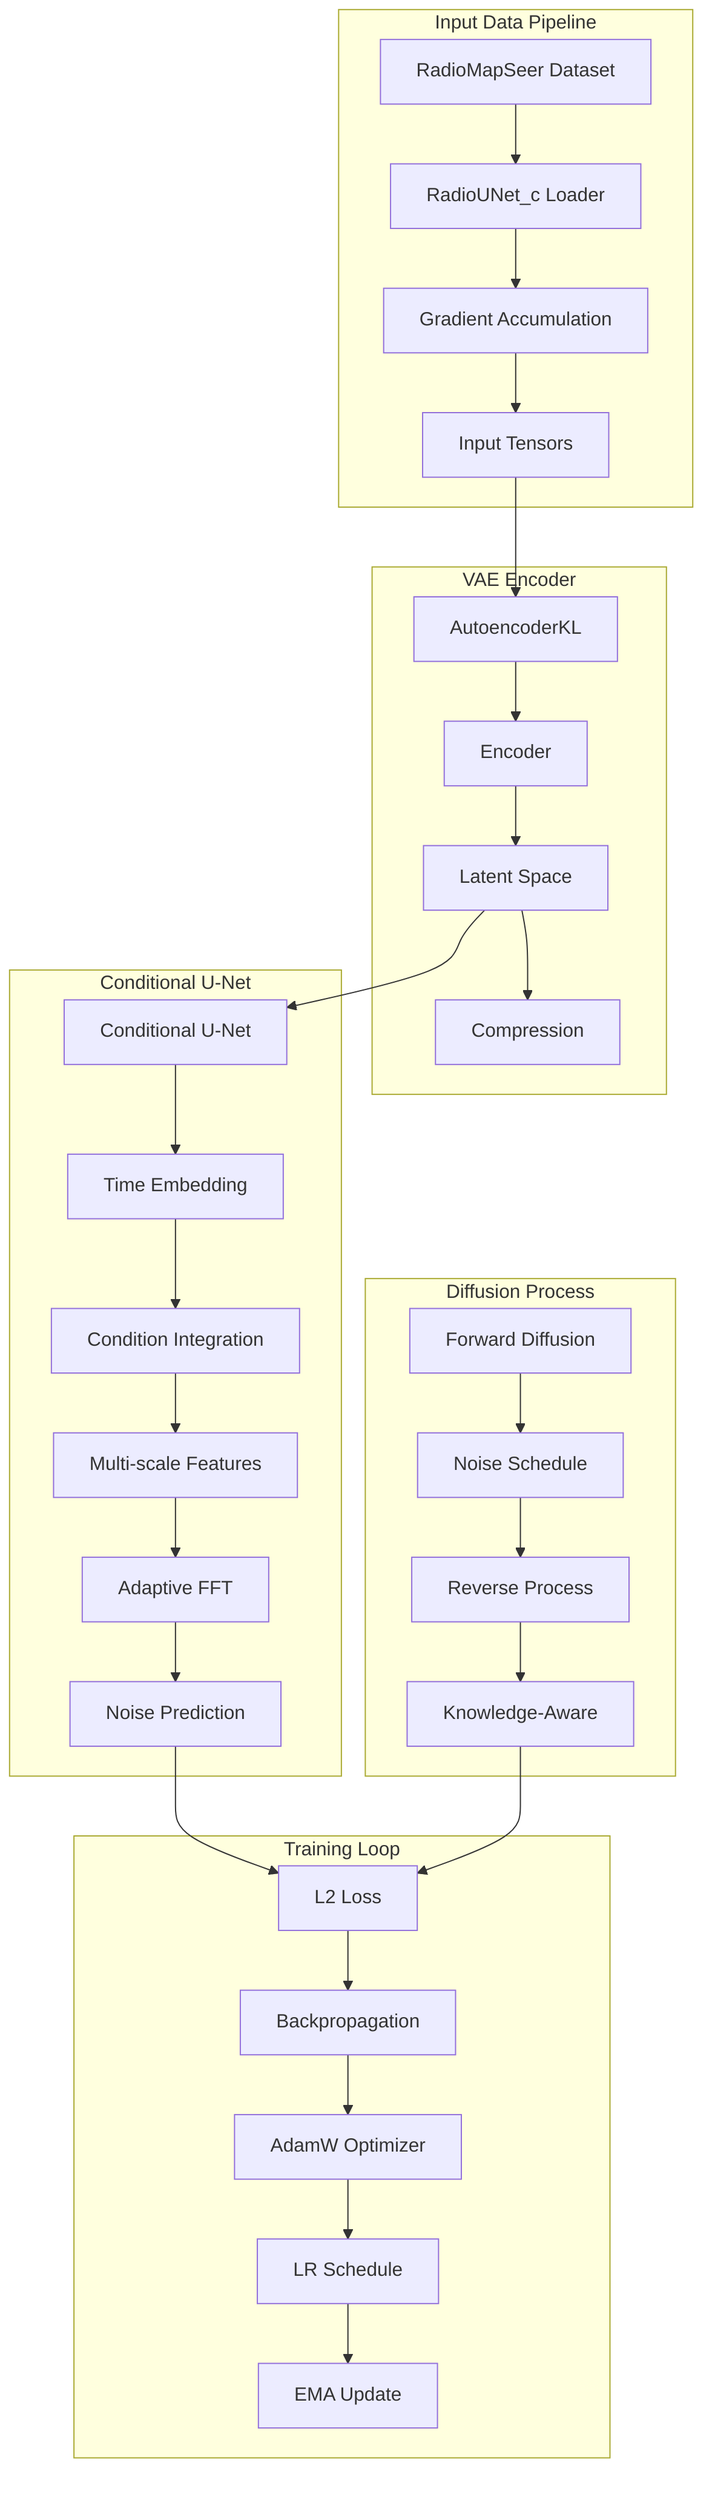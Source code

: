 graph TB
    subgraph "Input Data Pipeline"
        A[RadioMapSeer Dataset] --> B[RadioUNet_c Loader]
        B --> C[Gradient Accumulation]
        C --> D[Input Tensors]
    end
    
    subgraph "VAE Encoder"
        E[AutoencoderKL] --> F[Encoder]
        F --> G[Latent Space]
        G --> H[Compression]
    end
    
    subgraph "Conditional U-Net"
        I[Conditional U-Net] --> J[Time Embedding]
        J --> K[Condition Integration]
        K --> L[Multi-scale Features]
        L --> M[Adaptive FFT]
        M --> N[Noise Prediction]
    end
    
    subgraph "Diffusion Process"
        O[Forward Diffusion] --> P[Noise Schedule]
        P --> Q[Reverse Process]
        Q --> R[Knowledge-Aware]
    end
    
    subgraph "Training Loop"
        S[L2 Loss] --> T[Backpropagation]
        T --> U[AdamW Optimizer]
        U --> V[LR Schedule]
        V --> W[EMA Update]
    end
    
    D --> E
    G --> I
    N --> S
    R --> S